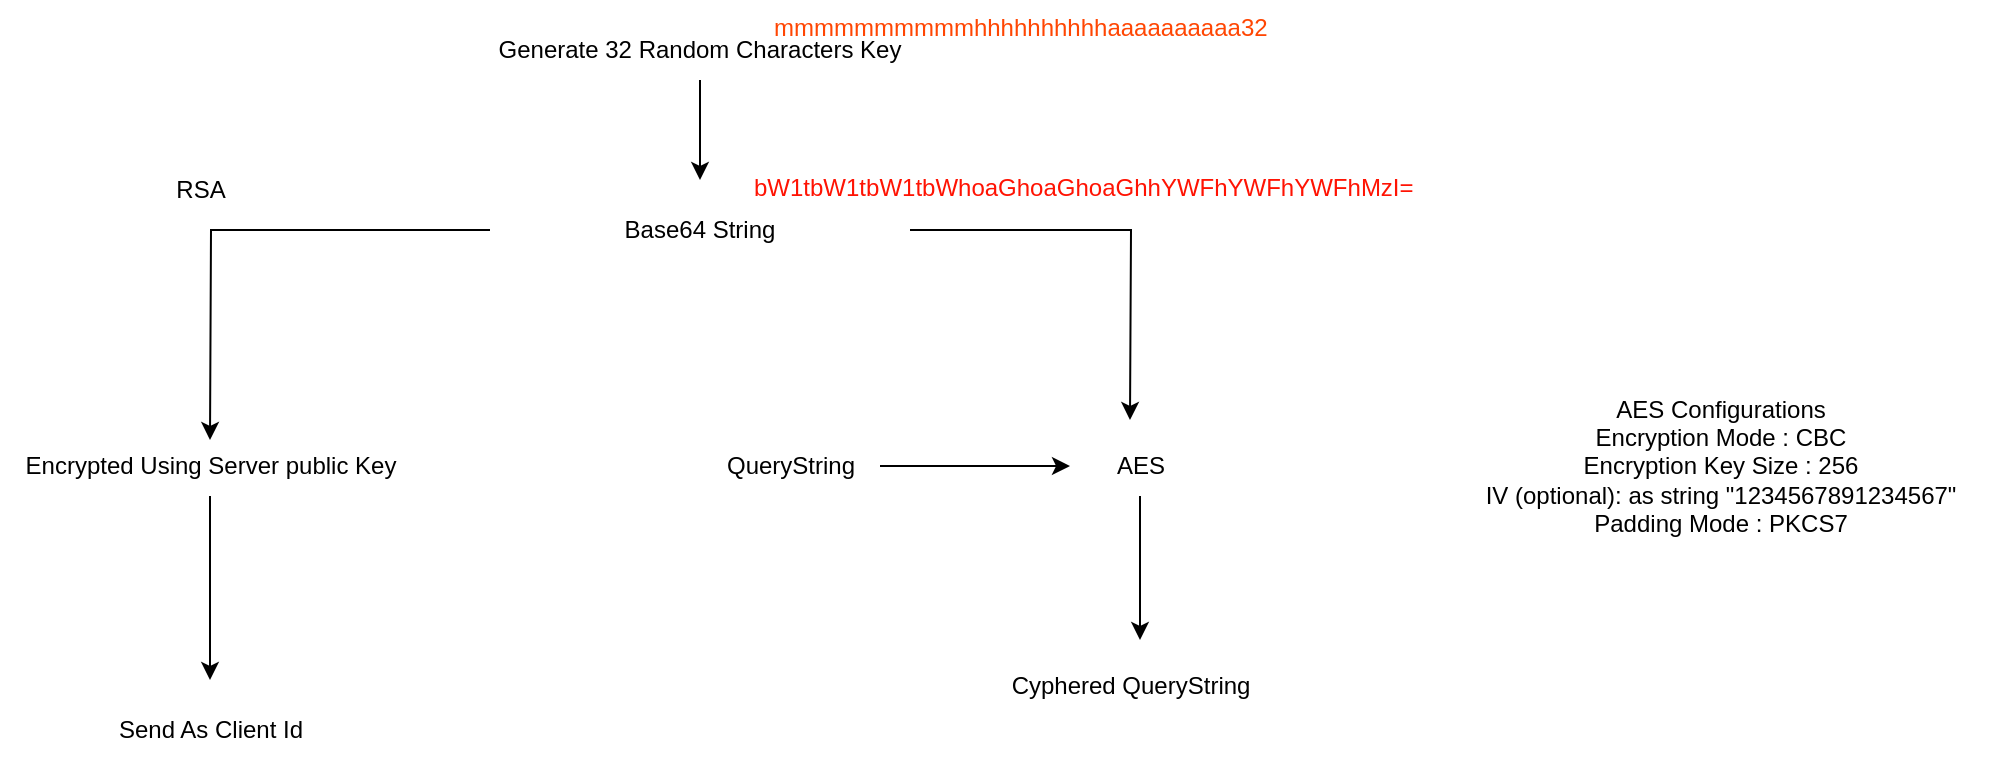 <mxfile version="24.3.0" type="github">
  <diagram name="Page-1" id="xJjRjmK1pY4yMjnOpRCv">
    <mxGraphModel dx="1194" dy="696" grid="1" gridSize="10" guides="1" tooltips="1" connect="1" arrows="1" fold="1" page="1" pageScale="1" pageWidth="850" pageHeight="1100" math="0" shadow="0">
      <root>
        <mxCell id="0" />
        <mxCell id="1" parent="0" />
        <mxCell id="0mfO20jbUi1OxNQwXiyj-2" style="edgeStyle=orthogonalEdgeStyle;rounded=0;orthogonalLoop=1;jettySize=auto;html=1;" edge="1" parent="1" source="0mfO20jbUi1OxNQwXiyj-1">
          <mxGeometry relative="1" as="geometry">
            <mxPoint x="455" y="140" as="targetPoint" />
          </mxGeometry>
        </mxCell>
        <mxCell id="0mfO20jbUi1OxNQwXiyj-1" value="Generate 32 Random Characters Key" style="text;html=1;align=center;verticalAlign=middle;whiteSpace=wrap;rounded=0;" vertex="1" parent="1">
          <mxGeometry x="300" y="60" width="310" height="30" as="geometry" />
        </mxCell>
        <mxCell id="0mfO20jbUi1OxNQwXiyj-6" style="edgeStyle=orthogonalEdgeStyle;rounded=0;orthogonalLoop=1;jettySize=auto;html=1;" edge="1" parent="1" source="0mfO20jbUi1OxNQwXiyj-3">
          <mxGeometry relative="1" as="geometry">
            <mxPoint x="210" y="270" as="targetPoint" />
          </mxGeometry>
        </mxCell>
        <mxCell id="0mfO20jbUi1OxNQwXiyj-7" style="edgeStyle=orthogonalEdgeStyle;rounded=0;orthogonalLoop=1;jettySize=auto;html=1;" edge="1" parent="1" source="0mfO20jbUi1OxNQwXiyj-3">
          <mxGeometry relative="1" as="geometry">
            <mxPoint x="670" y="260" as="targetPoint" />
          </mxGeometry>
        </mxCell>
        <mxCell id="0mfO20jbUi1OxNQwXiyj-3" value="Base64 String" style="text;html=1;align=center;verticalAlign=middle;whiteSpace=wrap;rounded=0;" vertex="1" parent="1">
          <mxGeometry x="350" y="150" width="210" height="30" as="geometry" />
        </mxCell>
        <mxCell id="0mfO20jbUi1OxNQwXiyj-4" value="mmmmmmmmmmhhhhhhhhhhaaaaaaaaaa32" style="text;whiteSpace=wrap;fontColor=#FF4603;" vertex="1" parent="1">
          <mxGeometry x="490" y="50" width="310" height="30" as="geometry" />
        </mxCell>
        <mxCell id="0mfO20jbUi1OxNQwXiyj-5" value="bW1tbW1tbW1tbWhoaGhoaGhoaGhhYWFhYWFhYWFhMzI=" style="text;whiteSpace=wrap;fontColor=#FF1303;" vertex="1" parent="1">
          <mxGeometry x="480" y="130" width="360" height="40" as="geometry" />
        </mxCell>
        <mxCell id="0mfO20jbUi1OxNQwXiyj-8" value="RSA" style="text;html=1;align=center;verticalAlign=middle;resizable=0;points=[];autosize=1;strokeColor=none;fillColor=none;" vertex="1" parent="1">
          <mxGeometry x="180" y="130" width="50" height="30" as="geometry" />
        </mxCell>
        <mxCell id="0mfO20jbUi1OxNQwXiyj-14" style="edgeStyle=orthogonalEdgeStyle;rounded=0;orthogonalLoop=1;jettySize=auto;html=1;" edge="1" parent="1" source="0mfO20jbUi1OxNQwXiyj-9">
          <mxGeometry relative="1" as="geometry">
            <mxPoint x="210" y="390" as="targetPoint" />
          </mxGeometry>
        </mxCell>
        <mxCell id="0mfO20jbUi1OxNQwXiyj-9" value="Encrypted Using Server public Key" style="text;html=1;align=center;verticalAlign=middle;resizable=0;points=[];autosize=1;strokeColor=none;fillColor=none;" vertex="1" parent="1">
          <mxGeometry x="105" y="268" width="210" height="30" as="geometry" />
        </mxCell>
        <mxCell id="0mfO20jbUi1OxNQwXiyj-17" style="edgeStyle=orthogonalEdgeStyle;rounded=0;orthogonalLoop=1;jettySize=auto;html=1;" edge="1" parent="1" source="0mfO20jbUi1OxNQwXiyj-10">
          <mxGeometry relative="1" as="geometry">
            <mxPoint x="675" y="370" as="targetPoint" />
          </mxGeometry>
        </mxCell>
        <mxCell id="0mfO20jbUi1OxNQwXiyj-10" value="AES" style="text;html=1;align=center;verticalAlign=middle;resizable=0;points=[];autosize=1;strokeColor=none;fillColor=none;" vertex="1" parent="1">
          <mxGeometry x="650" y="268" width="50" height="30" as="geometry" />
        </mxCell>
        <mxCell id="0mfO20jbUi1OxNQwXiyj-11" value="&lt;div&gt;AES Configurations&lt;/div&gt;&lt;div&gt;&lt;label&gt;Encryption Mode : &lt;/label&gt;CBC&lt;br&gt;&lt;label&gt;Encryption Key Size : 256&lt;br&gt;&lt;/label&gt;&lt;label&gt;IV (optional): as string &quot;1234567891234567&quot;&lt;br&gt;Padding Mode : PKCS7&lt;br&gt;&lt;/label&gt;&lt;/div&gt;" style="text;html=1;align=center;verticalAlign=middle;resizable=0;points=[];autosize=1;strokeColor=none;fillColor=none;" vertex="1" parent="1">
          <mxGeometry x="830" y="238" width="270" height="90" as="geometry" />
        </mxCell>
        <mxCell id="0mfO20jbUi1OxNQwXiyj-13" value="Send As Client Id" style="text;html=1;align=center;verticalAlign=middle;resizable=0;points=[];autosize=1;strokeColor=none;fillColor=none;" vertex="1" parent="1">
          <mxGeometry x="150" y="400" width="120" height="30" as="geometry" />
        </mxCell>
        <mxCell id="0mfO20jbUi1OxNQwXiyj-16" style="edgeStyle=orthogonalEdgeStyle;rounded=0;orthogonalLoop=1;jettySize=auto;html=1;" edge="1" parent="1" source="0mfO20jbUi1OxNQwXiyj-15">
          <mxGeometry relative="1" as="geometry">
            <mxPoint x="640" y="283" as="targetPoint" />
          </mxGeometry>
        </mxCell>
        <mxCell id="0mfO20jbUi1OxNQwXiyj-15" value="QueryString" style="text;html=1;align=center;verticalAlign=middle;resizable=0;points=[];autosize=1;strokeColor=none;fillColor=none;" vertex="1" parent="1">
          <mxGeometry x="455" y="268" width="90" height="30" as="geometry" />
        </mxCell>
        <mxCell id="0mfO20jbUi1OxNQwXiyj-18" value="Cyphered QueryString" style="text;html=1;align=center;verticalAlign=middle;resizable=0;points=[];autosize=1;strokeColor=none;fillColor=none;" vertex="1" parent="1">
          <mxGeometry x="600" y="378" width="140" height="30" as="geometry" />
        </mxCell>
      </root>
    </mxGraphModel>
  </diagram>
</mxfile>
